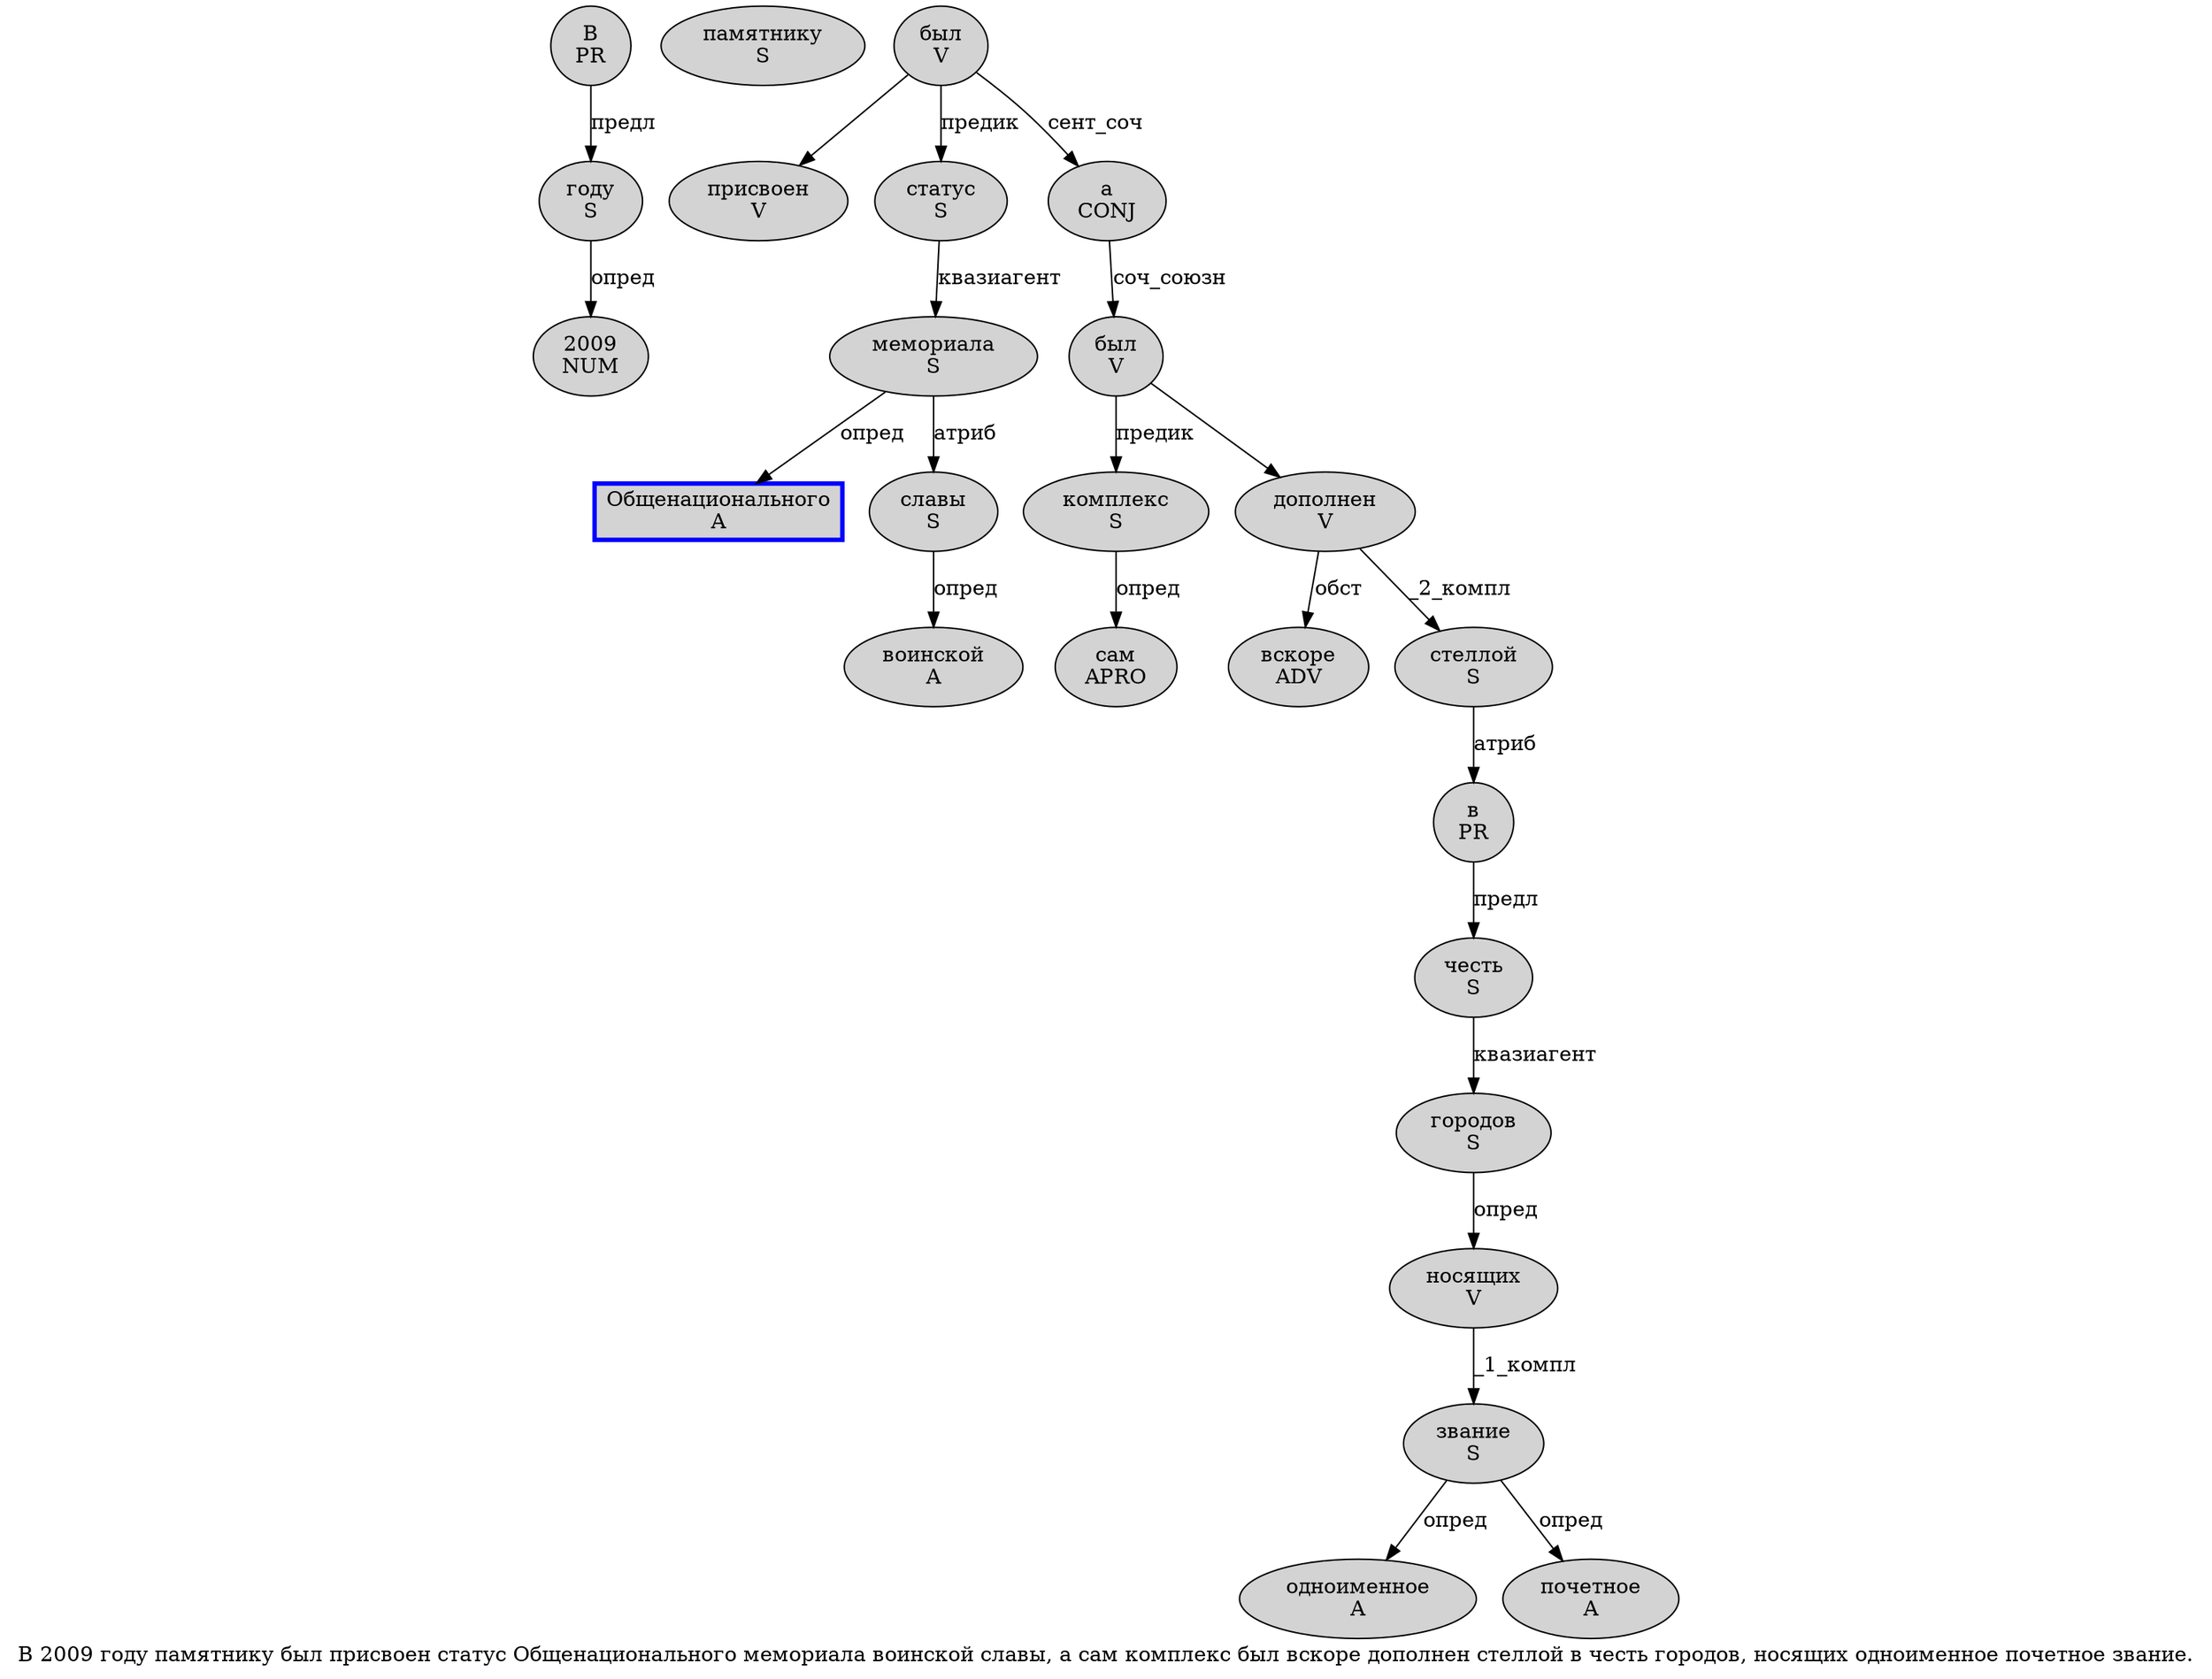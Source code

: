 digraph SENTENCE_1196 {
	graph [label="В 2009 году памятнику был присвоен статус Общенационального мемориала воинской славы, а сам комплекс был вскоре дополнен стеллой в честь городов, носящих одноименное почетное звание."]
	node [style=filled]
		0 [label="В
PR" color="" fillcolor=lightgray penwidth=1 shape=ellipse]
		1 [label="2009
NUM" color="" fillcolor=lightgray penwidth=1 shape=ellipse]
		2 [label="году
S" color="" fillcolor=lightgray penwidth=1 shape=ellipse]
		3 [label="памятнику
S" color="" fillcolor=lightgray penwidth=1 shape=ellipse]
		4 [label="был
V" color="" fillcolor=lightgray penwidth=1 shape=ellipse]
		5 [label="присвоен
V" color="" fillcolor=lightgray penwidth=1 shape=ellipse]
		6 [label="статус
S" color="" fillcolor=lightgray penwidth=1 shape=ellipse]
		7 [label="Общенационального
A" color=blue fillcolor=lightgray penwidth=3 shape=box]
		8 [label="мемориала
S" color="" fillcolor=lightgray penwidth=1 shape=ellipse]
		9 [label="воинской
A" color="" fillcolor=lightgray penwidth=1 shape=ellipse]
		10 [label="славы
S" color="" fillcolor=lightgray penwidth=1 shape=ellipse]
		12 [label="а
CONJ" color="" fillcolor=lightgray penwidth=1 shape=ellipse]
		13 [label="сам
APRO" color="" fillcolor=lightgray penwidth=1 shape=ellipse]
		14 [label="комплекс
S" color="" fillcolor=lightgray penwidth=1 shape=ellipse]
		15 [label="был
V" color="" fillcolor=lightgray penwidth=1 shape=ellipse]
		16 [label="вскоре
ADV" color="" fillcolor=lightgray penwidth=1 shape=ellipse]
		17 [label="дополнен
V" color="" fillcolor=lightgray penwidth=1 shape=ellipse]
		18 [label="стеллой
S" color="" fillcolor=lightgray penwidth=1 shape=ellipse]
		19 [label="в
PR" color="" fillcolor=lightgray penwidth=1 shape=ellipse]
		20 [label="честь
S" color="" fillcolor=lightgray penwidth=1 shape=ellipse]
		21 [label="городов
S" color="" fillcolor=lightgray penwidth=1 shape=ellipse]
		23 [label="носящих
V" color="" fillcolor=lightgray penwidth=1 shape=ellipse]
		24 [label="одноименное
A" color="" fillcolor=lightgray penwidth=1 shape=ellipse]
		25 [label="почетное
A" color="" fillcolor=lightgray penwidth=1 shape=ellipse]
		26 [label="звание
S" color="" fillcolor=lightgray penwidth=1 shape=ellipse]
			14 -> 13 [label="опред"]
			6 -> 8 [label="квазиагент"]
			10 -> 9 [label="опред"]
			8 -> 7 [label="опред"]
			8 -> 10 [label="атриб"]
			26 -> 24 [label="опред"]
			26 -> 25 [label="опред"]
			15 -> 14 [label="предик"]
			15 -> 17
			12 -> 15 [label="соч_союзн"]
			2 -> 1 [label="опред"]
			20 -> 21 [label="квазиагент"]
			23 -> 26 [label="_1_компл"]
			19 -> 20 [label="предл"]
			18 -> 19 [label="атриб"]
			21 -> 23 [label="опред"]
			17 -> 16 [label="обст"]
			17 -> 18 [label="_2_компл"]
			4 -> 5
			4 -> 6 [label="предик"]
			4 -> 12 [label="сент_соч"]
			0 -> 2 [label="предл"]
}